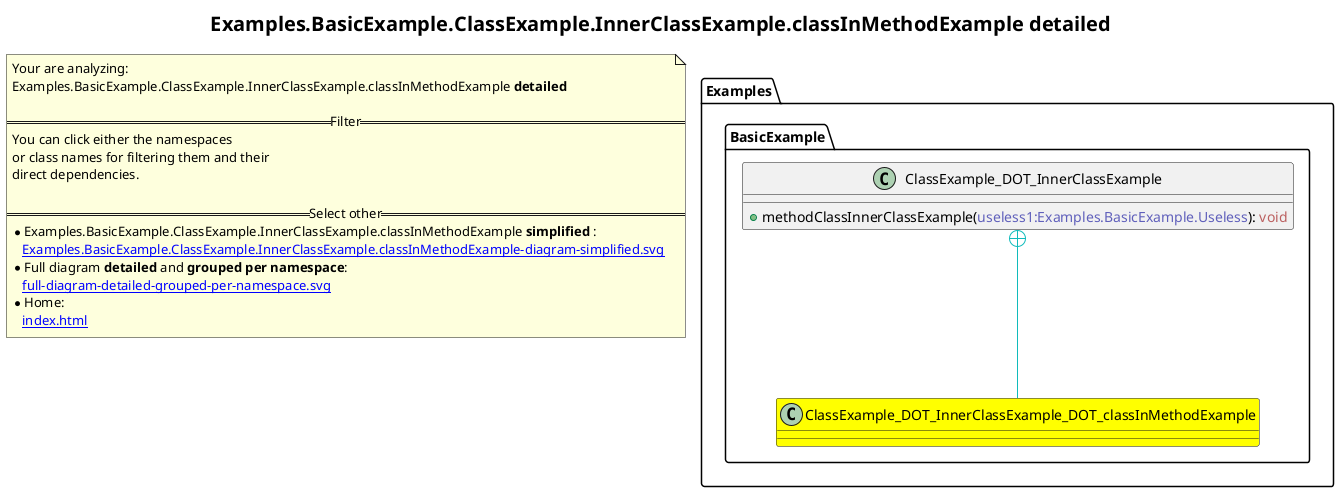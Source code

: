 @startuml
skinparam linetype ortho
title <size:20>Examples.BasicExample.ClassExample.InnerClassExample.classInMethodExample **detailed** </size>
note "Your are analyzing:\nExamples.BasicExample.ClassExample.InnerClassExample.classInMethodExample **detailed** \n\n==Filter==\nYou can click either the namespaces \nor class names for filtering them and their\ndirect dependencies.\n\n==Select other==\n* Examples.BasicExample.ClassExample.InnerClassExample.classInMethodExample **simplified** :\n   [[Examples.BasicExample.ClassExample.InnerClassExample.classInMethodExample-diagram-simplified.svg]]\n* Full diagram **detailed** and **grouped per namespace**:\n   [[full-diagram-detailed-grouped-per-namespace.svg]]\n* Home:\n   [[index.html]]" as FloatingNote
  class Examples.BasicExample.ClassExample_DOT_InnerClassExample_DOT_classInMethodExample [[Examples.BasicExample.ClassExample.InnerClassExample.classInMethodExample-diagram-detailed.svg]] #yellow {
  }
  class Examples.BasicExample.ClassExample_DOT_InnerClassExample [[Examples.BasicExample.ClassExample.InnerClassExample-diagram-detailed.svg]]  {
    + methodClassInnerClassExample(<font color="6060BB">useless1:Examples.BasicExample.Useless</font>): <font color="BB6060">void</font>
  }
 ' *************************************** 
 ' *************************************** 
 ' *************************************** 
' Class relations extracted from namespace:
' Examples.BasicExample
Examples.BasicExample.ClassExample_DOT_InnerClassExample +-[#10BBBB]- Examples.BasicExample.ClassExample_DOT_InnerClassExample_DOT_classInMethodExample 
@enduml